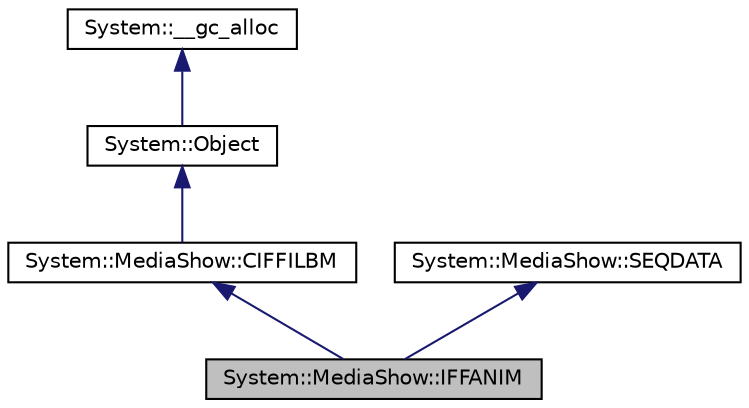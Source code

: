 digraph G
{
  edge [fontname="Helvetica",fontsize="10",labelfontname="Helvetica",labelfontsize="10"];
  node [fontname="Helvetica",fontsize="10",shape=record];
  Node1 [label="System::MediaShow::IFFANIM",height=0.2,width=0.4,color="black", fillcolor="grey75", style="filled" fontcolor="black"];
  Node2 -> Node1 [dir="back",color="midnightblue",fontsize="10",style="solid",fontname="Helvetica"];
  Node2 [label="System::MediaShow::CIFFILBM",height=0.2,width=0.4,color="black", fillcolor="white", style="filled",URL="$class_system_1_1_media_show_1_1_c_i_f_f_i_l_b_m.html"];
  Node3 -> Node2 [dir="back",color="midnightblue",fontsize="10",style="solid",fontname="Helvetica"];
  Node3 [label="System::Object",height=0.2,width=0.4,color="black", fillcolor="white", style="filled",URL="$class_system_1_1_object.html"];
  Node4 -> Node3 [dir="back",color="midnightblue",fontsize="10",style="solid",fontname="Helvetica"];
  Node4 [label="System::__gc_alloc",height=0.2,width=0.4,color="black", fillcolor="white", style="filled",URL="$class_system_1_1____gc__alloc.html"];
  Node5 -> Node1 [dir="back",color="midnightblue",fontsize="10",style="solid",fontname="Helvetica"];
  Node5 [label="System::MediaShow::SEQDATA",height=0.2,width=0.4,color="black", fillcolor="white", style="filled",URL="$class_system_1_1_media_show_1_1_s_e_q_d_a_t_a.html"];
}
